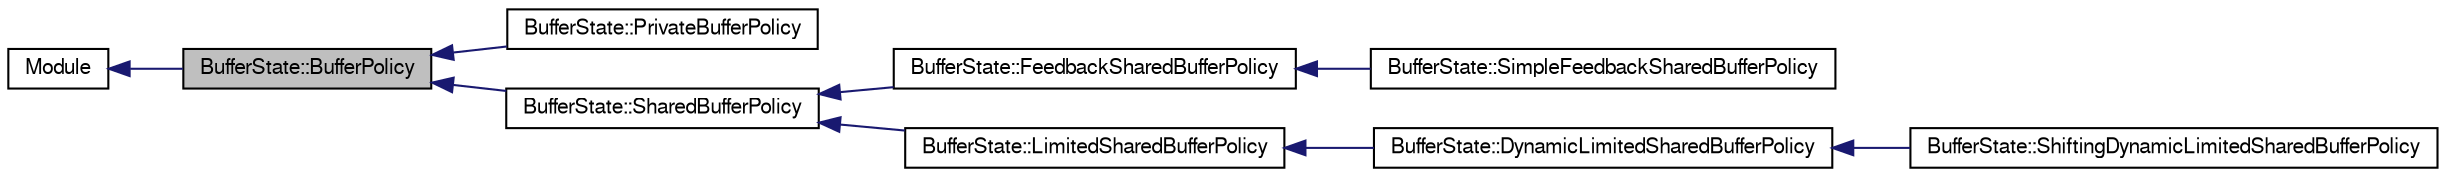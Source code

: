 digraph G
{
  bgcolor="transparent";
  edge [fontname="FreeSans",fontsize="10",labelfontname="FreeSans",labelfontsize="10"];
  node [fontname="FreeSans",fontsize="10",shape=record];
  rankdir=LR;
  Node1 [label="BufferState::BufferPolicy",height=0.2,width=0.4,color="black", fillcolor="grey75", style="filled" fontcolor="black"];
  Node2 -> Node1 [dir=back,color="midnightblue",fontsize="10",style="solid",fontname="FreeSans"];
  Node2 [label="Module",height=0.2,width=0.4,color="black",URL="$classModule.html"];
  Node1 -> Node3 [dir=back,color="midnightblue",fontsize="10",style="solid",fontname="FreeSans"];
  Node3 [label="BufferState::PrivateBufferPolicy",height=0.2,width=0.4,color="black",URL="$classBufferState_1_1PrivateBufferPolicy.html"];
  Node1 -> Node4 [dir=back,color="midnightblue",fontsize="10",style="solid",fontname="FreeSans"];
  Node4 [label="BufferState::SharedBufferPolicy",height=0.2,width=0.4,color="black",URL="$classBufferState_1_1SharedBufferPolicy.html"];
  Node4 -> Node5 [dir=back,color="midnightblue",fontsize="10",style="solid",fontname="FreeSans"];
  Node5 [label="BufferState::FeedbackSharedBufferPolicy",height=0.2,width=0.4,color="black",URL="$classBufferState_1_1FeedbackSharedBufferPolicy.html"];
  Node5 -> Node6 [dir=back,color="midnightblue",fontsize="10",style="solid",fontname="FreeSans"];
  Node6 [label="BufferState::SimpleFeedbackSharedBufferPolicy",height=0.2,width=0.4,color="black",URL="$classBufferState_1_1SimpleFeedbackSharedBufferPolicy.html"];
  Node4 -> Node7 [dir=back,color="midnightblue",fontsize="10",style="solid",fontname="FreeSans"];
  Node7 [label="BufferState::LimitedSharedBufferPolicy",height=0.2,width=0.4,color="black",URL="$classBufferState_1_1LimitedSharedBufferPolicy.html"];
  Node7 -> Node8 [dir=back,color="midnightblue",fontsize="10",style="solid",fontname="FreeSans"];
  Node8 [label="BufferState::DynamicLimitedSharedBufferPolicy",height=0.2,width=0.4,color="black",URL="$classBufferState_1_1DynamicLimitedSharedBufferPolicy.html"];
  Node8 -> Node9 [dir=back,color="midnightblue",fontsize="10",style="solid",fontname="FreeSans"];
  Node9 [label="BufferState::ShiftingDynamicLimitedSharedBufferPolicy",height=0.2,width=0.4,color="black",URL="$classBufferState_1_1ShiftingDynamicLimitedSharedBufferPolicy.html"];
}
